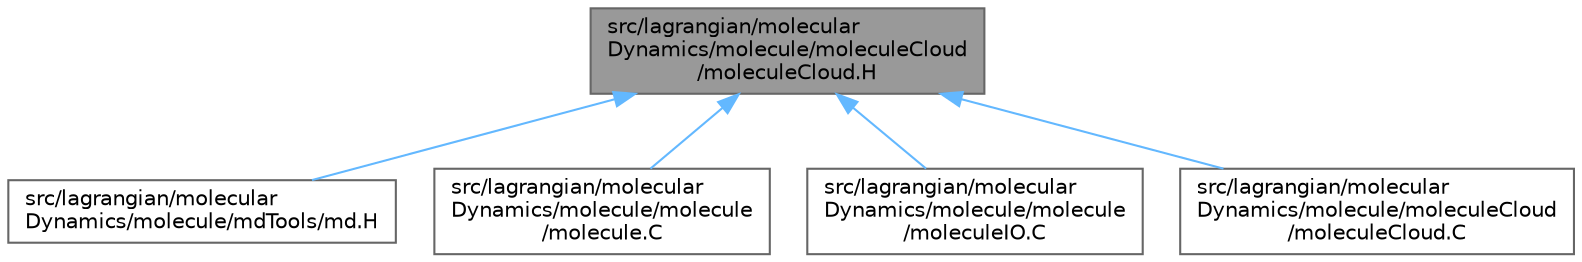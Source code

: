 digraph "src/lagrangian/molecularDynamics/molecule/moleculeCloud/moleculeCloud.H"
{
 // LATEX_PDF_SIZE
  bgcolor="transparent";
  edge [fontname=Helvetica,fontsize=10,labelfontname=Helvetica,labelfontsize=10];
  node [fontname=Helvetica,fontsize=10,shape=box,height=0.2,width=0.4];
  Node1 [id="Node000001",label="src/lagrangian/molecular\lDynamics/molecule/moleculeCloud\l/moleculeCloud.H",height=0.2,width=0.4,color="gray40", fillcolor="grey60", style="filled", fontcolor="black",tooltip=" "];
  Node1 -> Node2 [id="edge1_Node000001_Node000002",dir="back",color="steelblue1",style="solid",tooltip=" "];
  Node2 [id="Node000002",label="src/lagrangian/molecular\lDynamics/molecule/mdTools/md.H",height=0.2,width=0.4,color="grey40", fillcolor="white", style="filled",URL="$md_8H.html",tooltip=" "];
  Node1 -> Node3 [id="edge2_Node000001_Node000003",dir="back",color="steelblue1",style="solid",tooltip=" "];
  Node3 [id="Node000003",label="src/lagrangian/molecular\lDynamics/molecule/molecule\l/molecule.C",height=0.2,width=0.4,color="grey40", fillcolor="white", style="filled",URL="$molecule_8C.html",tooltip=" "];
  Node1 -> Node4 [id="edge3_Node000001_Node000004",dir="back",color="steelblue1",style="solid",tooltip=" "];
  Node4 [id="Node000004",label="src/lagrangian/molecular\lDynamics/molecule/molecule\l/moleculeIO.C",height=0.2,width=0.4,color="grey40", fillcolor="white", style="filled",URL="$moleculeIO_8C.html",tooltip=" "];
  Node1 -> Node5 [id="edge4_Node000001_Node000005",dir="back",color="steelblue1",style="solid",tooltip=" "];
  Node5 [id="Node000005",label="src/lagrangian/molecular\lDynamics/molecule/moleculeCloud\l/moleculeCloud.C",height=0.2,width=0.4,color="grey40", fillcolor="white", style="filled",URL="$moleculeCloud_8C.html",tooltip=" "];
}
